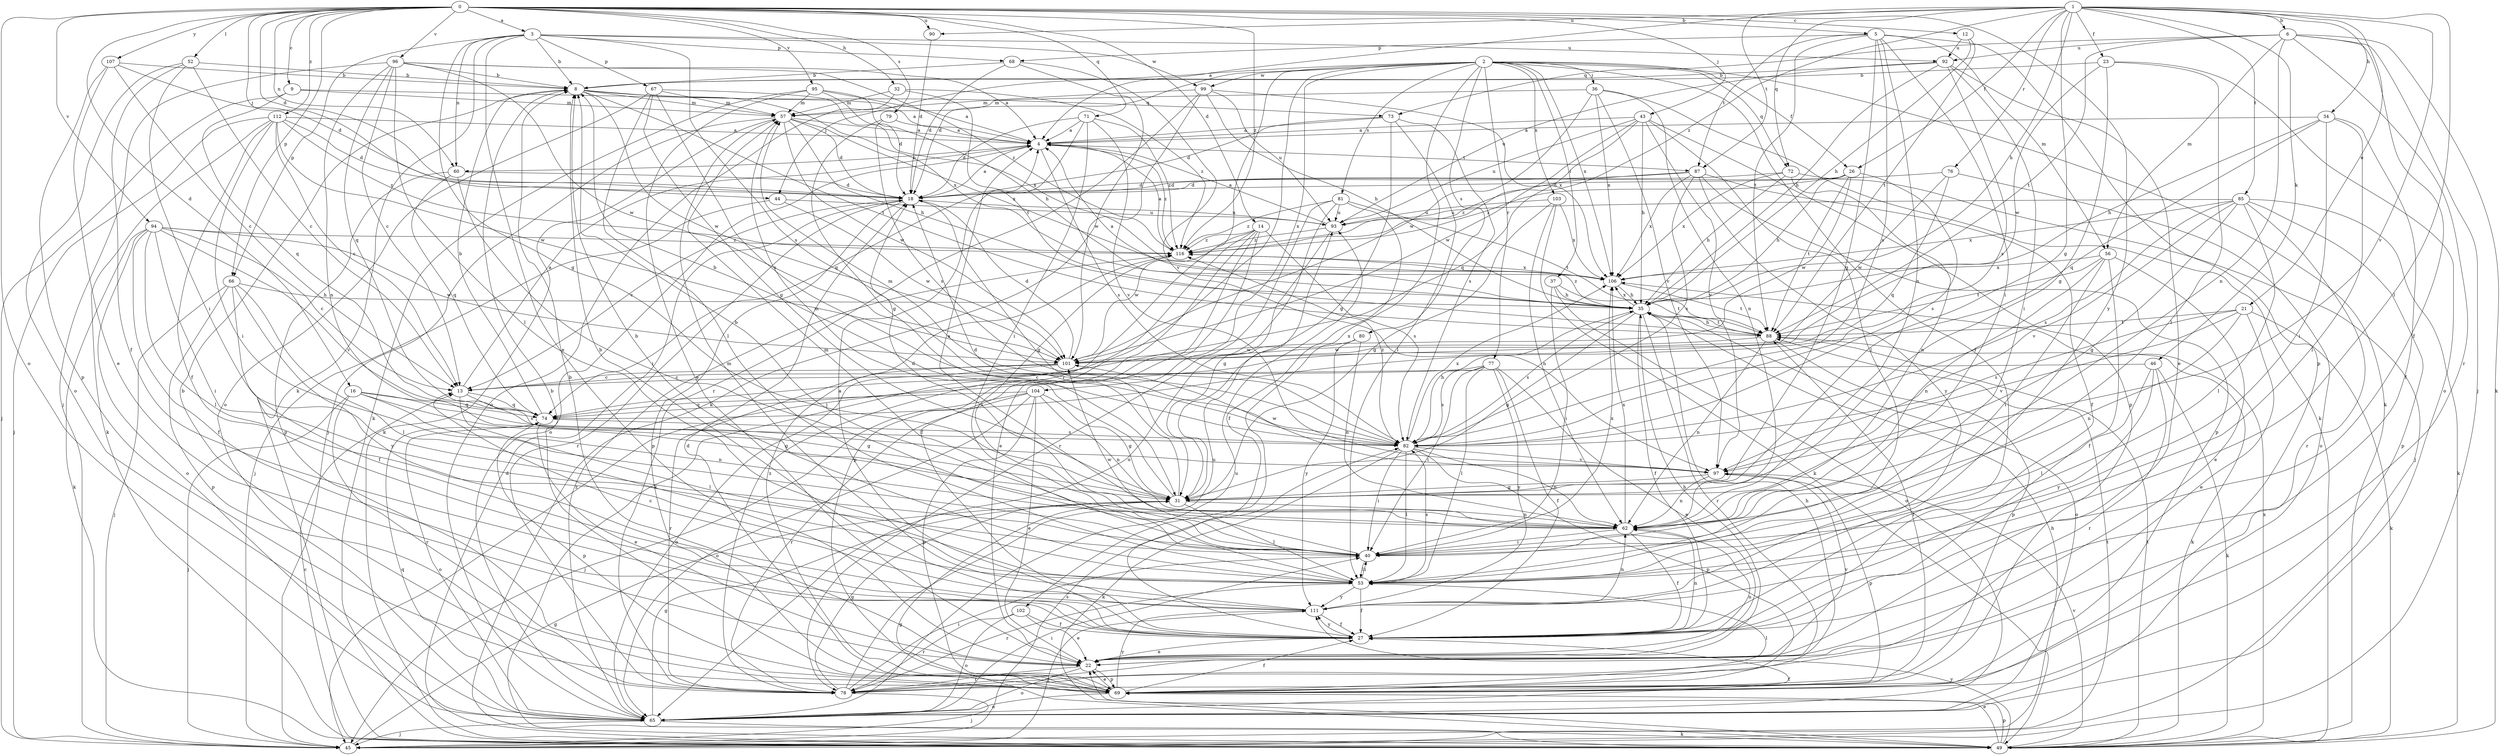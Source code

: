 strict digraph  {
0;
1;
2;
3;
4;
5;
6;
8;
9;
12;
13;
14;
16;
18;
21;
22;
23;
26;
27;
31;
32;
34;
35;
36;
37;
40;
43;
44;
45;
46;
49;
52;
53;
56;
57;
60;
62;
65;
66;
67;
68;
69;
71;
72;
73;
74;
76;
77;
78;
79;
80;
81;
82;
85;
87;
88;
90;
92;
93;
94;
95;
96;
97;
99;
101;
102;
103;
104;
106;
107;
111;
112;
116;
0 -> 3  [label=a];
0 -> 5  [label=b];
0 -> 9  [label=c];
0 -> 12  [label=c];
0 -> 14  [label=d];
0 -> 16  [label=d];
0 -> 18  [label=d];
0 -> 32  [label=h];
0 -> 43  [label=j];
0 -> 44  [label=j];
0 -> 52  [label=l];
0 -> 60  [label=n];
0 -> 65  [label=o];
0 -> 66  [label=p];
0 -> 71  [label=q];
0 -> 79  [label=s];
0 -> 90  [label=u];
0 -> 94  [label=v];
0 -> 95  [label=v];
0 -> 96  [label=v];
0 -> 107  [label=y];
0 -> 111  [label=y];
0 -> 112  [label=z];
0 -> 116  [label=z];
1 -> 4  [label=a];
1 -> 6  [label=b];
1 -> 21  [label=e];
1 -> 23  [label=f];
1 -> 26  [label=f];
1 -> 31  [label=g];
1 -> 34  [label=h];
1 -> 35  [label=h];
1 -> 46  [label=k];
1 -> 53  [label=l];
1 -> 72  [label=q];
1 -> 76  [label=r];
1 -> 85  [label=t];
1 -> 87  [label=t];
1 -> 90  [label=u];
1 -> 97  [label=v];
1 -> 116  [label=z];
2 -> 18  [label=d];
2 -> 26  [label=f];
2 -> 27  [label=f];
2 -> 36  [label=i];
2 -> 37  [label=i];
2 -> 44  [label=j];
2 -> 45  [label=j];
2 -> 49  [label=k];
2 -> 72  [label=q];
2 -> 77  [label=r];
2 -> 78  [label=r];
2 -> 80  [label=s];
2 -> 81  [label=s];
2 -> 99  [label=w];
2 -> 102  [label=x];
2 -> 103  [label=x];
2 -> 104  [label=x];
2 -> 106  [label=x];
3 -> 8  [label=b];
3 -> 22  [label=e];
3 -> 31  [label=g];
3 -> 49  [label=k];
3 -> 60  [label=n];
3 -> 66  [label=p];
3 -> 67  [label=p];
3 -> 68  [label=p];
3 -> 82  [label=s];
3 -> 92  [label=u];
3 -> 99  [label=w];
4 -> 60  [label=n];
4 -> 65  [label=o];
4 -> 82  [label=s];
4 -> 87  [label=t];
4 -> 116  [label=z];
5 -> 31  [label=g];
5 -> 40  [label=i];
5 -> 56  [label=m];
5 -> 62  [label=n];
5 -> 68  [label=p];
5 -> 69  [label=p];
5 -> 82  [label=s];
5 -> 87  [label=t];
5 -> 88  [label=t];
6 -> 27  [label=f];
6 -> 45  [label=j];
6 -> 49  [label=k];
6 -> 56  [label=m];
6 -> 62  [label=n];
6 -> 73  [label=q];
6 -> 78  [label=r];
6 -> 88  [label=t];
6 -> 92  [label=u];
8 -> 57  [label=m];
8 -> 73  [label=q];
8 -> 88  [label=t];
8 -> 101  [label=w];
8 -> 106  [label=x];
9 -> 4  [label=a];
9 -> 45  [label=j];
9 -> 57  [label=m];
9 -> 74  [label=q];
12 -> 35  [label=h];
12 -> 88  [label=t];
12 -> 92  [label=u];
13 -> 4  [label=a];
13 -> 31  [label=g];
13 -> 53  [label=l];
13 -> 74  [label=q];
14 -> 22  [label=e];
14 -> 27  [label=f];
14 -> 49  [label=k];
14 -> 69  [label=p];
14 -> 82  [label=s];
14 -> 101  [label=w];
14 -> 116  [label=z];
16 -> 31  [label=g];
16 -> 45  [label=j];
16 -> 62  [label=n];
16 -> 74  [label=q];
16 -> 78  [label=r];
16 -> 82  [label=s];
18 -> 4  [label=a];
18 -> 13  [label=c];
18 -> 31  [label=g];
18 -> 69  [label=p];
18 -> 78  [label=r];
18 -> 93  [label=u];
21 -> 22  [label=e];
21 -> 49  [label=k];
21 -> 62  [label=n];
21 -> 82  [label=s];
21 -> 88  [label=t];
21 -> 97  [label=v];
22 -> 8  [label=b];
22 -> 35  [label=h];
22 -> 62  [label=n];
22 -> 65  [label=o];
22 -> 69  [label=p];
22 -> 78  [label=r];
22 -> 97  [label=v];
23 -> 8  [label=b];
23 -> 31  [label=g];
23 -> 53  [label=l];
23 -> 65  [label=o];
23 -> 101  [label=w];
26 -> 18  [label=d];
26 -> 35  [label=h];
26 -> 82  [label=s];
26 -> 88  [label=t];
26 -> 101  [label=w];
26 -> 116  [label=z];
27 -> 4  [label=a];
27 -> 22  [label=e];
27 -> 62  [label=n];
27 -> 111  [label=y];
31 -> 18  [label=d];
31 -> 53  [label=l];
31 -> 57  [label=m];
31 -> 62  [label=n];
32 -> 57  [label=m];
32 -> 65  [label=o];
32 -> 88  [label=t];
32 -> 116  [label=z];
34 -> 4  [label=a];
34 -> 27  [label=f];
34 -> 35  [label=h];
34 -> 40  [label=i];
34 -> 53  [label=l];
34 -> 74  [label=q];
35 -> 4  [label=a];
35 -> 27  [label=f];
35 -> 31  [label=g];
35 -> 65  [label=o];
35 -> 78  [label=r];
35 -> 82  [label=s];
35 -> 88  [label=t];
35 -> 106  [label=x];
35 -> 116  [label=z];
36 -> 49  [label=k];
36 -> 57  [label=m];
36 -> 62  [label=n];
36 -> 97  [label=v];
36 -> 101  [label=w];
36 -> 106  [label=x];
37 -> 35  [label=h];
37 -> 40  [label=i];
37 -> 65  [label=o];
37 -> 88  [label=t];
40 -> 8  [label=b];
40 -> 53  [label=l];
40 -> 101  [label=w];
40 -> 106  [label=x];
43 -> 4  [label=a];
43 -> 35  [label=h];
43 -> 53  [label=l];
43 -> 69  [label=p];
43 -> 74  [label=q];
43 -> 93  [label=u];
43 -> 97  [label=v];
43 -> 101  [label=w];
44 -> 45  [label=j];
44 -> 93  [label=u];
44 -> 101  [label=w];
45 -> 31  [label=g];
45 -> 35  [label=h];
45 -> 82  [label=s];
45 -> 88  [label=t];
46 -> 13  [label=c];
46 -> 49  [label=k];
46 -> 53  [label=l];
46 -> 78  [label=r];
46 -> 111  [label=y];
49 -> 13  [label=c];
49 -> 18  [label=d];
49 -> 22  [label=e];
49 -> 31  [label=g];
49 -> 69  [label=p];
49 -> 88  [label=t];
49 -> 97  [label=v];
49 -> 106  [label=x];
49 -> 111  [label=y];
52 -> 8  [label=b];
52 -> 13  [label=c];
52 -> 27  [label=f];
52 -> 40  [label=i];
52 -> 65  [label=o];
53 -> 8  [label=b];
53 -> 27  [label=f];
53 -> 40  [label=i];
53 -> 57  [label=m];
53 -> 78  [label=r];
53 -> 82  [label=s];
53 -> 111  [label=y];
56 -> 22  [label=e];
56 -> 27  [label=f];
56 -> 40  [label=i];
56 -> 62  [label=n];
56 -> 88  [label=t];
56 -> 106  [label=x];
57 -> 4  [label=a];
57 -> 18  [label=d];
57 -> 35  [label=h];
57 -> 45  [label=j];
57 -> 49  [label=k];
57 -> 101  [label=w];
57 -> 106  [label=x];
60 -> 18  [label=d];
60 -> 40  [label=i];
60 -> 69  [label=p];
60 -> 74  [label=q];
62 -> 4  [label=a];
62 -> 18  [label=d];
62 -> 27  [label=f];
62 -> 40  [label=i];
62 -> 106  [label=x];
65 -> 27  [label=f];
65 -> 31  [label=g];
65 -> 40  [label=i];
65 -> 45  [label=j];
65 -> 49  [label=k];
65 -> 74  [label=q];
65 -> 93  [label=u];
65 -> 116  [label=z];
66 -> 27  [label=f];
66 -> 35  [label=h];
66 -> 45  [label=j];
66 -> 53  [label=l];
66 -> 69  [label=p];
66 -> 111  [label=y];
67 -> 31  [label=g];
67 -> 53  [label=l];
67 -> 57  [label=m];
67 -> 65  [label=o];
67 -> 82  [label=s];
67 -> 106  [label=x];
68 -> 8  [label=b];
68 -> 18  [label=d];
68 -> 49  [label=k];
68 -> 97  [label=v];
69 -> 8  [label=b];
69 -> 18  [label=d];
69 -> 22  [label=e];
69 -> 27  [label=f];
69 -> 35  [label=h];
69 -> 53  [label=l];
69 -> 65  [label=o];
69 -> 88  [label=t];
69 -> 111  [label=y];
69 -> 116  [label=z];
71 -> 4  [label=a];
71 -> 18  [label=d];
71 -> 40  [label=i];
71 -> 74  [label=q];
71 -> 97  [label=v];
71 -> 116  [label=z];
72 -> 18  [label=d];
72 -> 35  [label=h];
72 -> 45  [label=j];
72 -> 62  [label=n];
72 -> 106  [label=x];
73 -> 4  [label=a];
73 -> 18  [label=d];
73 -> 31  [label=g];
73 -> 53  [label=l];
73 -> 82  [label=s];
74 -> 8  [label=b];
74 -> 22  [label=e];
74 -> 65  [label=o];
74 -> 69  [label=p];
74 -> 82  [label=s];
76 -> 18  [label=d];
76 -> 65  [label=o];
76 -> 74  [label=q];
76 -> 101  [label=w];
77 -> 13  [label=c];
77 -> 22  [label=e];
77 -> 27  [label=f];
77 -> 40  [label=i];
77 -> 53  [label=l];
77 -> 82  [label=s];
77 -> 111  [label=y];
78 -> 8  [label=b];
78 -> 31  [label=g];
78 -> 40  [label=i];
78 -> 45  [label=j];
78 -> 93  [label=u];
79 -> 4  [label=a];
79 -> 31  [label=g];
79 -> 82  [label=s];
80 -> 62  [label=n];
80 -> 101  [label=w];
80 -> 111  [label=y];
81 -> 27  [label=f];
81 -> 65  [label=o];
81 -> 78  [label=r];
81 -> 88  [label=t];
81 -> 93  [label=u];
81 -> 116  [label=z];
82 -> 8  [label=b];
82 -> 35  [label=h];
82 -> 40  [label=i];
82 -> 49  [label=k];
82 -> 53  [label=l];
82 -> 57  [label=m];
82 -> 62  [label=n];
82 -> 69  [label=p];
82 -> 97  [label=v];
82 -> 106  [label=x];
82 -> 116  [label=z];
85 -> 31  [label=g];
85 -> 49  [label=k];
85 -> 53  [label=l];
85 -> 69  [label=p];
85 -> 78  [label=r];
85 -> 82  [label=s];
85 -> 93  [label=u];
85 -> 97  [label=v];
85 -> 106  [label=x];
87 -> 18  [label=d];
87 -> 27  [label=f];
87 -> 69  [label=p];
87 -> 82  [label=s];
87 -> 106  [label=x];
87 -> 111  [label=y];
87 -> 116  [label=z];
88 -> 35  [label=h];
88 -> 49  [label=k];
88 -> 62  [label=n];
88 -> 69  [label=p];
88 -> 101  [label=w];
90 -> 18  [label=d];
92 -> 8  [label=b];
92 -> 22  [label=e];
92 -> 35  [label=h];
92 -> 40  [label=i];
92 -> 82  [label=s];
92 -> 93  [label=u];
93 -> 4  [label=a];
93 -> 31  [label=g];
93 -> 116  [label=z];
94 -> 13  [label=c];
94 -> 27  [label=f];
94 -> 40  [label=i];
94 -> 49  [label=k];
94 -> 53  [label=l];
94 -> 65  [label=o];
94 -> 97  [label=v];
94 -> 101  [label=w];
94 -> 116  [label=z];
95 -> 4  [label=a];
95 -> 18  [label=d];
95 -> 22  [label=e];
95 -> 35  [label=h];
95 -> 49  [label=k];
95 -> 57  [label=m];
96 -> 4  [label=a];
96 -> 8  [label=b];
96 -> 13  [label=c];
96 -> 45  [label=j];
96 -> 53  [label=l];
96 -> 62  [label=n];
96 -> 74  [label=q];
96 -> 101  [label=w];
96 -> 116  [label=z];
97 -> 31  [label=g];
97 -> 62  [label=n];
97 -> 69  [label=p];
97 -> 101  [label=w];
99 -> 35  [label=h];
99 -> 57  [label=m];
99 -> 78  [label=r];
99 -> 93  [label=u];
99 -> 101  [label=w];
99 -> 106  [label=x];
101 -> 13  [label=c];
101 -> 18  [label=d];
101 -> 65  [label=o];
101 -> 78  [label=r];
102 -> 22  [label=e];
102 -> 27  [label=f];
102 -> 65  [label=o];
102 -> 78  [label=r];
103 -> 31  [label=g];
103 -> 49  [label=k];
103 -> 62  [label=n];
103 -> 93  [label=u];
103 -> 106  [label=x];
104 -> 22  [label=e];
104 -> 31  [label=g];
104 -> 45  [label=j];
104 -> 62  [label=n];
104 -> 65  [label=o];
104 -> 69  [label=p];
104 -> 74  [label=q];
104 -> 78  [label=r];
106 -> 35  [label=h];
106 -> 88  [label=t];
107 -> 8  [label=b];
107 -> 13  [label=c];
107 -> 18  [label=d];
107 -> 22  [label=e];
107 -> 69  [label=p];
111 -> 8  [label=b];
111 -> 13  [label=c];
111 -> 27  [label=f];
111 -> 45  [label=j];
111 -> 57  [label=m];
111 -> 62  [label=n];
112 -> 4  [label=a];
112 -> 13  [label=c];
112 -> 18  [label=d];
112 -> 27  [label=f];
112 -> 40  [label=i];
112 -> 45  [label=j];
112 -> 49  [label=k];
112 -> 101  [label=w];
112 -> 116  [label=z];
116 -> 4  [label=a];
116 -> 40  [label=i];
116 -> 106  [label=x];
}

